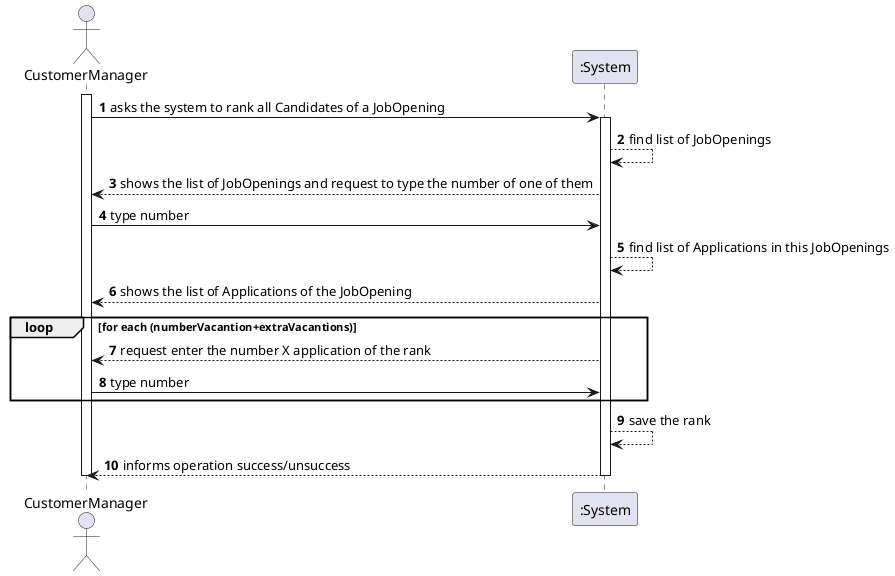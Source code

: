 @startuml US1006_SSD

autonumber

actor CM as " CustomerManager"

activate CM

CM -> ":System" : asks the system to rank all Candidates of a JobOpening
activate ":System"
":System" --> ":System" : find list of JobOpenings
":System" --> "CM": shows the list of JobOpenings and request to type the number of one of them

"CM" -> ":System" : type number

":System" --> ":System" : find list of Applications in this JobOpenings
":System" --> CM : shows the list of Applications of the JobOpening

loop for each (numberVacantion+extraVacantions)
":System" --> CM : request enter the number X application of the rank
"CM" -> ":System" : type number
end loop

activate ":System"
":System" --> ":System" : save the rank

":System" --> CM : informs operation success/unsuccess
deactivate ":System"



deactivate CM

@enduml
